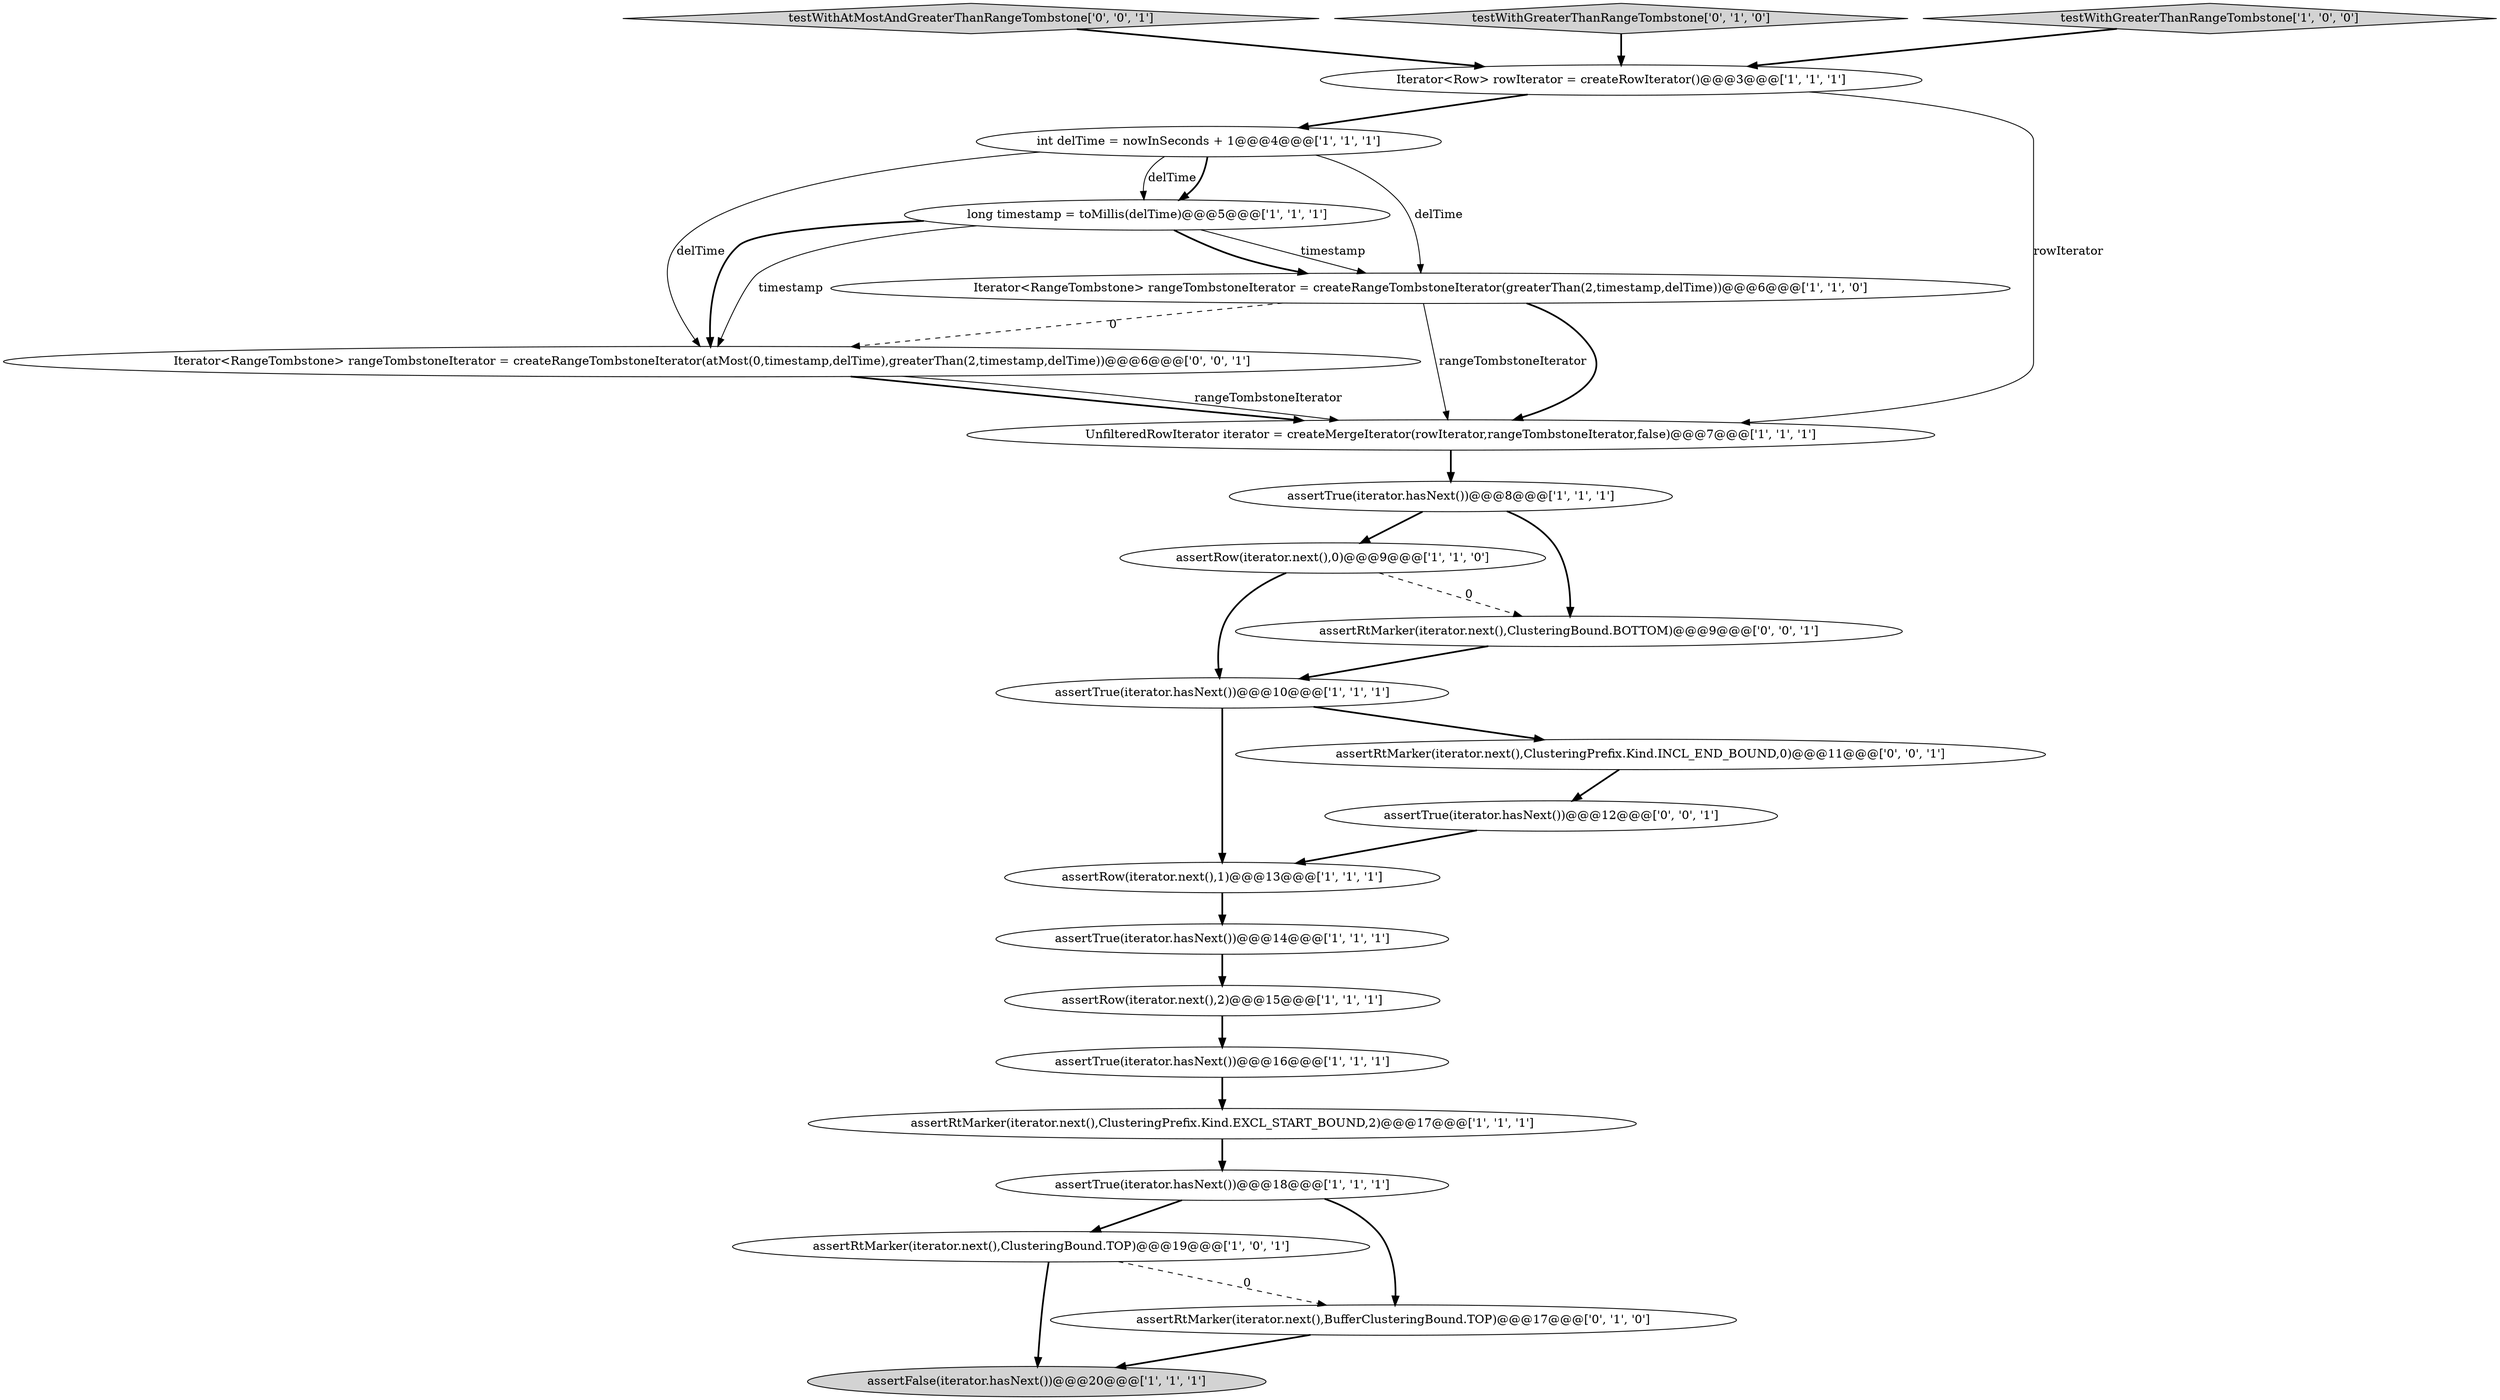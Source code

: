 digraph {
3 [style = filled, label = "assertRow(iterator.next(),1)@@@13@@@['1', '1', '1']", fillcolor = white, shape = ellipse image = "AAA0AAABBB1BBB"];
19 [style = filled, label = "assertRtMarker(iterator.next(),ClusteringPrefix.Kind.INCL_END_BOUND,0)@@@11@@@['0', '0', '1']", fillcolor = white, shape = ellipse image = "AAA0AAABBB3BBB"];
23 [style = filled, label = "Iterator<RangeTombstone> rangeTombstoneIterator = createRangeTombstoneIterator(atMost(0,timestamp,delTime),greaterThan(2,timestamp,delTime))@@@6@@@['0', '0', '1']", fillcolor = white, shape = ellipse image = "AAA0AAABBB3BBB"];
20 [style = filled, label = "testWithAtMostAndGreaterThanRangeTombstone['0', '0', '1']", fillcolor = lightgray, shape = diamond image = "AAA0AAABBB3BBB"];
12 [style = filled, label = "assertRow(iterator.next(),0)@@@9@@@['1', '1', '0']", fillcolor = white, shape = ellipse image = "AAA0AAABBB1BBB"];
8 [style = filled, label = "assertRtMarker(iterator.next(),ClusteringPrefix.Kind.EXCL_START_BOUND,2)@@@17@@@['1', '1', '1']", fillcolor = white, shape = ellipse image = "AAA0AAABBB1BBB"];
10 [style = filled, label = "int delTime = nowInSeconds + 1@@@4@@@['1', '1', '1']", fillcolor = white, shape = ellipse image = "AAA0AAABBB1BBB"];
18 [style = filled, label = "testWithGreaterThanRangeTombstone['0', '1', '0']", fillcolor = lightgray, shape = diamond image = "AAA0AAABBB2BBB"];
5 [style = filled, label = "long timestamp = toMillis(delTime)@@@5@@@['1', '1', '1']", fillcolor = white, shape = ellipse image = "AAA0AAABBB1BBB"];
6 [style = filled, label = "Iterator<Row> rowIterator = createRowIterator()@@@3@@@['1', '1', '1']", fillcolor = white, shape = ellipse image = "AAA0AAABBB1BBB"];
1 [style = filled, label = "assertTrue(iterator.hasNext())@@@10@@@['1', '1', '1']", fillcolor = white, shape = ellipse image = "AAA0AAABBB1BBB"];
15 [style = filled, label = "assertTrue(iterator.hasNext())@@@18@@@['1', '1', '1']", fillcolor = white, shape = ellipse image = "AAA0AAABBB1BBB"];
9 [style = filled, label = "testWithGreaterThanRangeTombstone['1', '0', '0']", fillcolor = lightgray, shape = diamond image = "AAA0AAABBB1BBB"];
22 [style = filled, label = "assertTrue(iterator.hasNext())@@@12@@@['0', '0', '1']", fillcolor = white, shape = ellipse image = "AAA0AAABBB3BBB"];
16 [style = filled, label = "UnfilteredRowIterator iterator = createMergeIterator(rowIterator,rangeTombstoneIterator,false)@@@7@@@['1', '1', '1']", fillcolor = white, shape = ellipse image = "AAA0AAABBB1BBB"];
4 [style = filled, label = "assertFalse(iterator.hasNext())@@@20@@@['1', '1', '1']", fillcolor = lightgray, shape = ellipse image = "AAA0AAABBB1BBB"];
0 [style = filled, label = "assertRtMarker(iterator.next(),ClusteringBound.TOP)@@@19@@@['1', '0', '1']", fillcolor = white, shape = ellipse image = "AAA0AAABBB1BBB"];
2 [style = filled, label = "Iterator<RangeTombstone> rangeTombstoneIterator = createRangeTombstoneIterator(greaterThan(2,timestamp,delTime))@@@6@@@['1', '1', '0']", fillcolor = white, shape = ellipse image = "AAA0AAABBB1BBB"];
17 [style = filled, label = "assertRtMarker(iterator.next(),BufferClusteringBound.TOP)@@@17@@@['0', '1', '0']", fillcolor = white, shape = ellipse image = "AAA1AAABBB2BBB"];
21 [style = filled, label = "assertRtMarker(iterator.next(),ClusteringBound.BOTTOM)@@@9@@@['0', '0', '1']", fillcolor = white, shape = ellipse image = "AAA0AAABBB3BBB"];
7 [style = filled, label = "assertRow(iterator.next(),2)@@@15@@@['1', '1', '1']", fillcolor = white, shape = ellipse image = "AAA0AAABBB1BBB"];
11 [style = filled, label = "assertTrue(iterator.hasNext())@@@14@@@['1', '1', '1']", fillcolor = white, shape = ellipse image = "AAA0AAABBB1BBB"];
14 [style = filled, label = "assertTrue(iterator.hasNext())@@@16@@@['1', '1', '1']", fillcolor = white, shape = ellipse image = "AAA0AAABBB1BBB"];
13 [style = filled, label = "assertTrue(iterator.hasNext())@@@8@@@['1', '1', '1']", fillcolor = white, shape = ellipse image = "AAA0AAABBB1BBB"];
5->2 [style = bold, label=""];
3->11 [style = bold, label=""];
0->4 [style = bold, label=""];
20->6 [style = bold, label=""];
22->3 [style = bold, label=""];
12->1 [style = bold, label=""];
23->16 [style = bold, label=""];
19->22 [style = bold, label=""];
6->16 [style = solid, label="rowIterator"];
16->13 [style = bold, label=""];
9->6 [style = bold, label=""];
7->14 [style = bold, label=""];
11->7 [style = bold, label=""];
17->4 [style = bold, label=""];
6->10 [style = bold, label=""];
12->21 [style = dashed, label="0"];
13->12 [style = bold, label=""];
1->3 [style = bold, label=""];
15->0 [style = bold, label=""];
10->5 [style = solid, label="delTime"];
5->2 [style = solid, label="timestamp"];
10->2 [style = solid, label="delTime"];
5->23 [style = bold, label=""];
18->6 [style = bold, label=""];
2->16 [style = solid, label="rangeTombstoneIterator"];
14->8 [style = bold, label=""];
0->17 [style = dashed, label="0"];
1->19 [style = bold, label=""];
2->23 [style = dashed, label="0"];
2->16 [style = bold, label=""];
21->1 [style = bold, label=""];
10->23 [style = solid, label="delTime"];
23->16 [style = solid, label="rangeTombstoneIterator"];
5->23 [style = solid, label="timestamp"];
10->5 [style = bold, label=""];
8->15 [style = bold, label=""];
13->21 [style = bold, label=""];
15->17 [style = bold, label=""];
}
